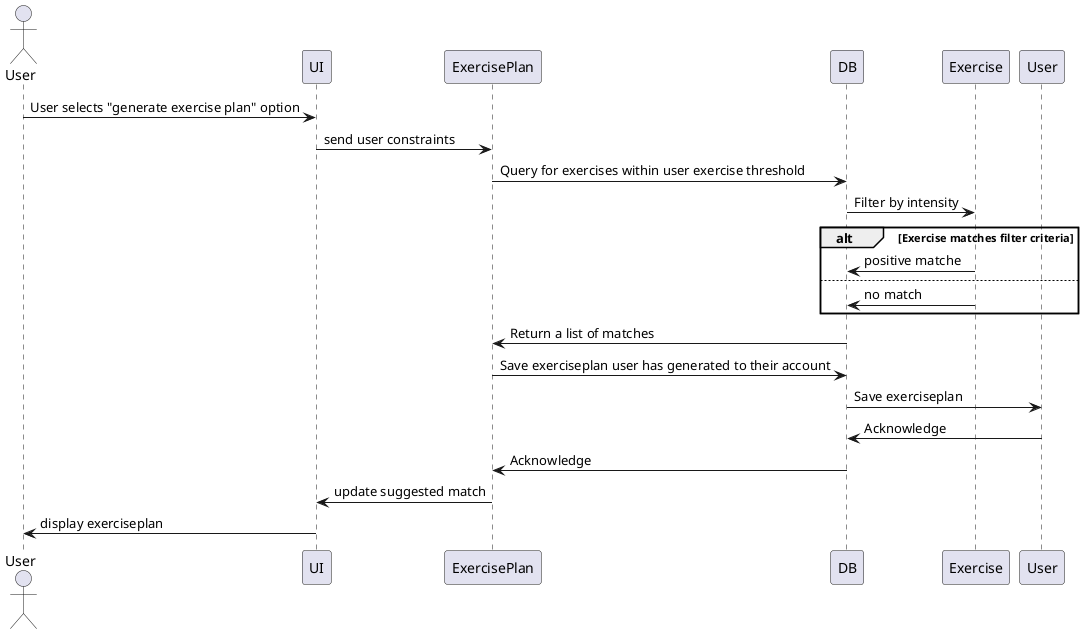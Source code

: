@startuml
actor User as human
human -> UI: User selects "generate exercise plan" option
UI -> ExercisePlan: send user constraints
ExercisePlan -> DB: Query for exercises within user exercise threshold
DB -> Exercise: Filter by intensity
alt Exercise matches filter criteria
Exercise -> DB: positive matche
else
Exercise -> DB: no match
end
DB -> ExercisePlan: Return a list of matches
ExercisePlan -> DB: Save exerciseplan user has generated to their account
DB -> User: Save exerciseplan
User -> DB: Acknowledge
DB -> ExercisePlan: Acknowledge
ExercisePlan -> UI: update suggested match
UI -> human: display exerciseplan
@enduml
